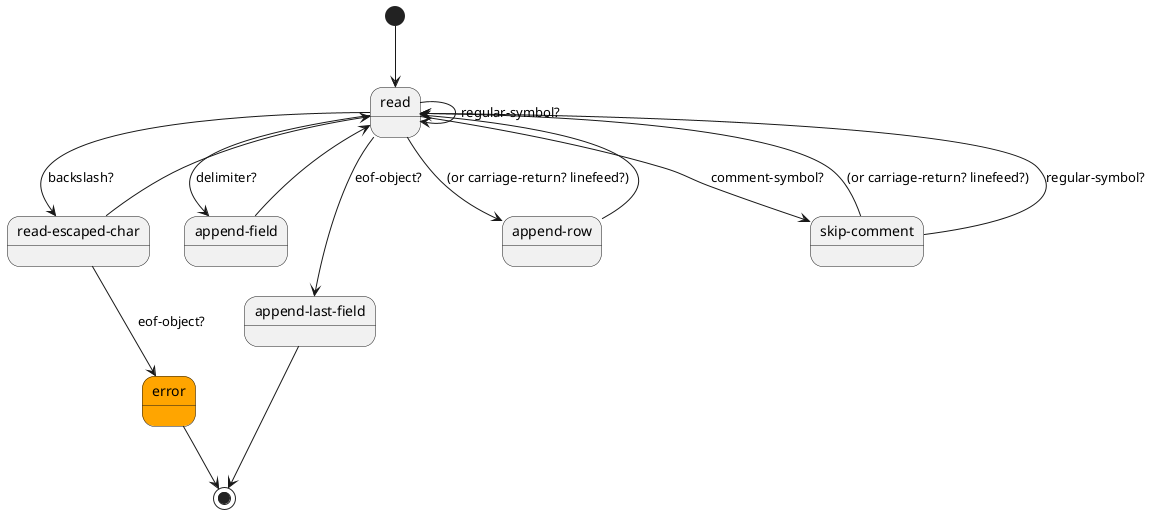 @startuml
/'
unix.puml -- Finite state machine diagram for the Unix DSV parser.

Copyright (C) 2021 Artyom V. Poptsov <poptsov.artyom@gmail.com>

This program is free software: you can redistribute it and/or modify
it under the terms of the GNU General Public License as published by
the Free Software Foundation, either version 3 of the License, or
(at your option) any later version.

The program is distributed in the hope that it will be useful,
but WITHOUT ANY WARRANTY; without even the implied warranty of
MERCHANTABILITY or FITNESS FOR A PARTICULAR PURPOSE.  See the
GNU General Public License for more details.

You should have received a copy of the GNU General Public License
along with the program.  If not, see <http://www.gnu.org/licenses/>.
'/

skinparam state {
  BackgroundColor<<Error>> Orange
}

state "read-escaped-char" as read_escaped_char
state "append-field" as append_field
state "append-last-field" as append_last_field
state "append-row"   as append_row
state "skip-comment" as skip_comment
state "error" as error <<Error>>

/' fsm-read '/
[*] --> read
read --> append_last_field: eof-object?
read --> skip_comment: comment-symbol?
read --> append_row:   (or carriage-return? linefeed?)
read --> append_field: delimiter?
read --> read_escaped_char: backslash?
read -> read: regular-symbol?

/' fsm-append-last-field '/
append_last_field --> [*]

/' fsm-skip-commend '/
skip_comment --> read: (or carriage-return? linefeed?)
skip_comment --> read: regular-symbol?

/' fsm-append-row '/
append_row --> read

/' fsm-append-field '/
append_field --> read

/' fsm-read-escaped-char '/
read_escaped_char --> read
read_escaped_char --> error: eof-object?

error --> [*]
@enduml
